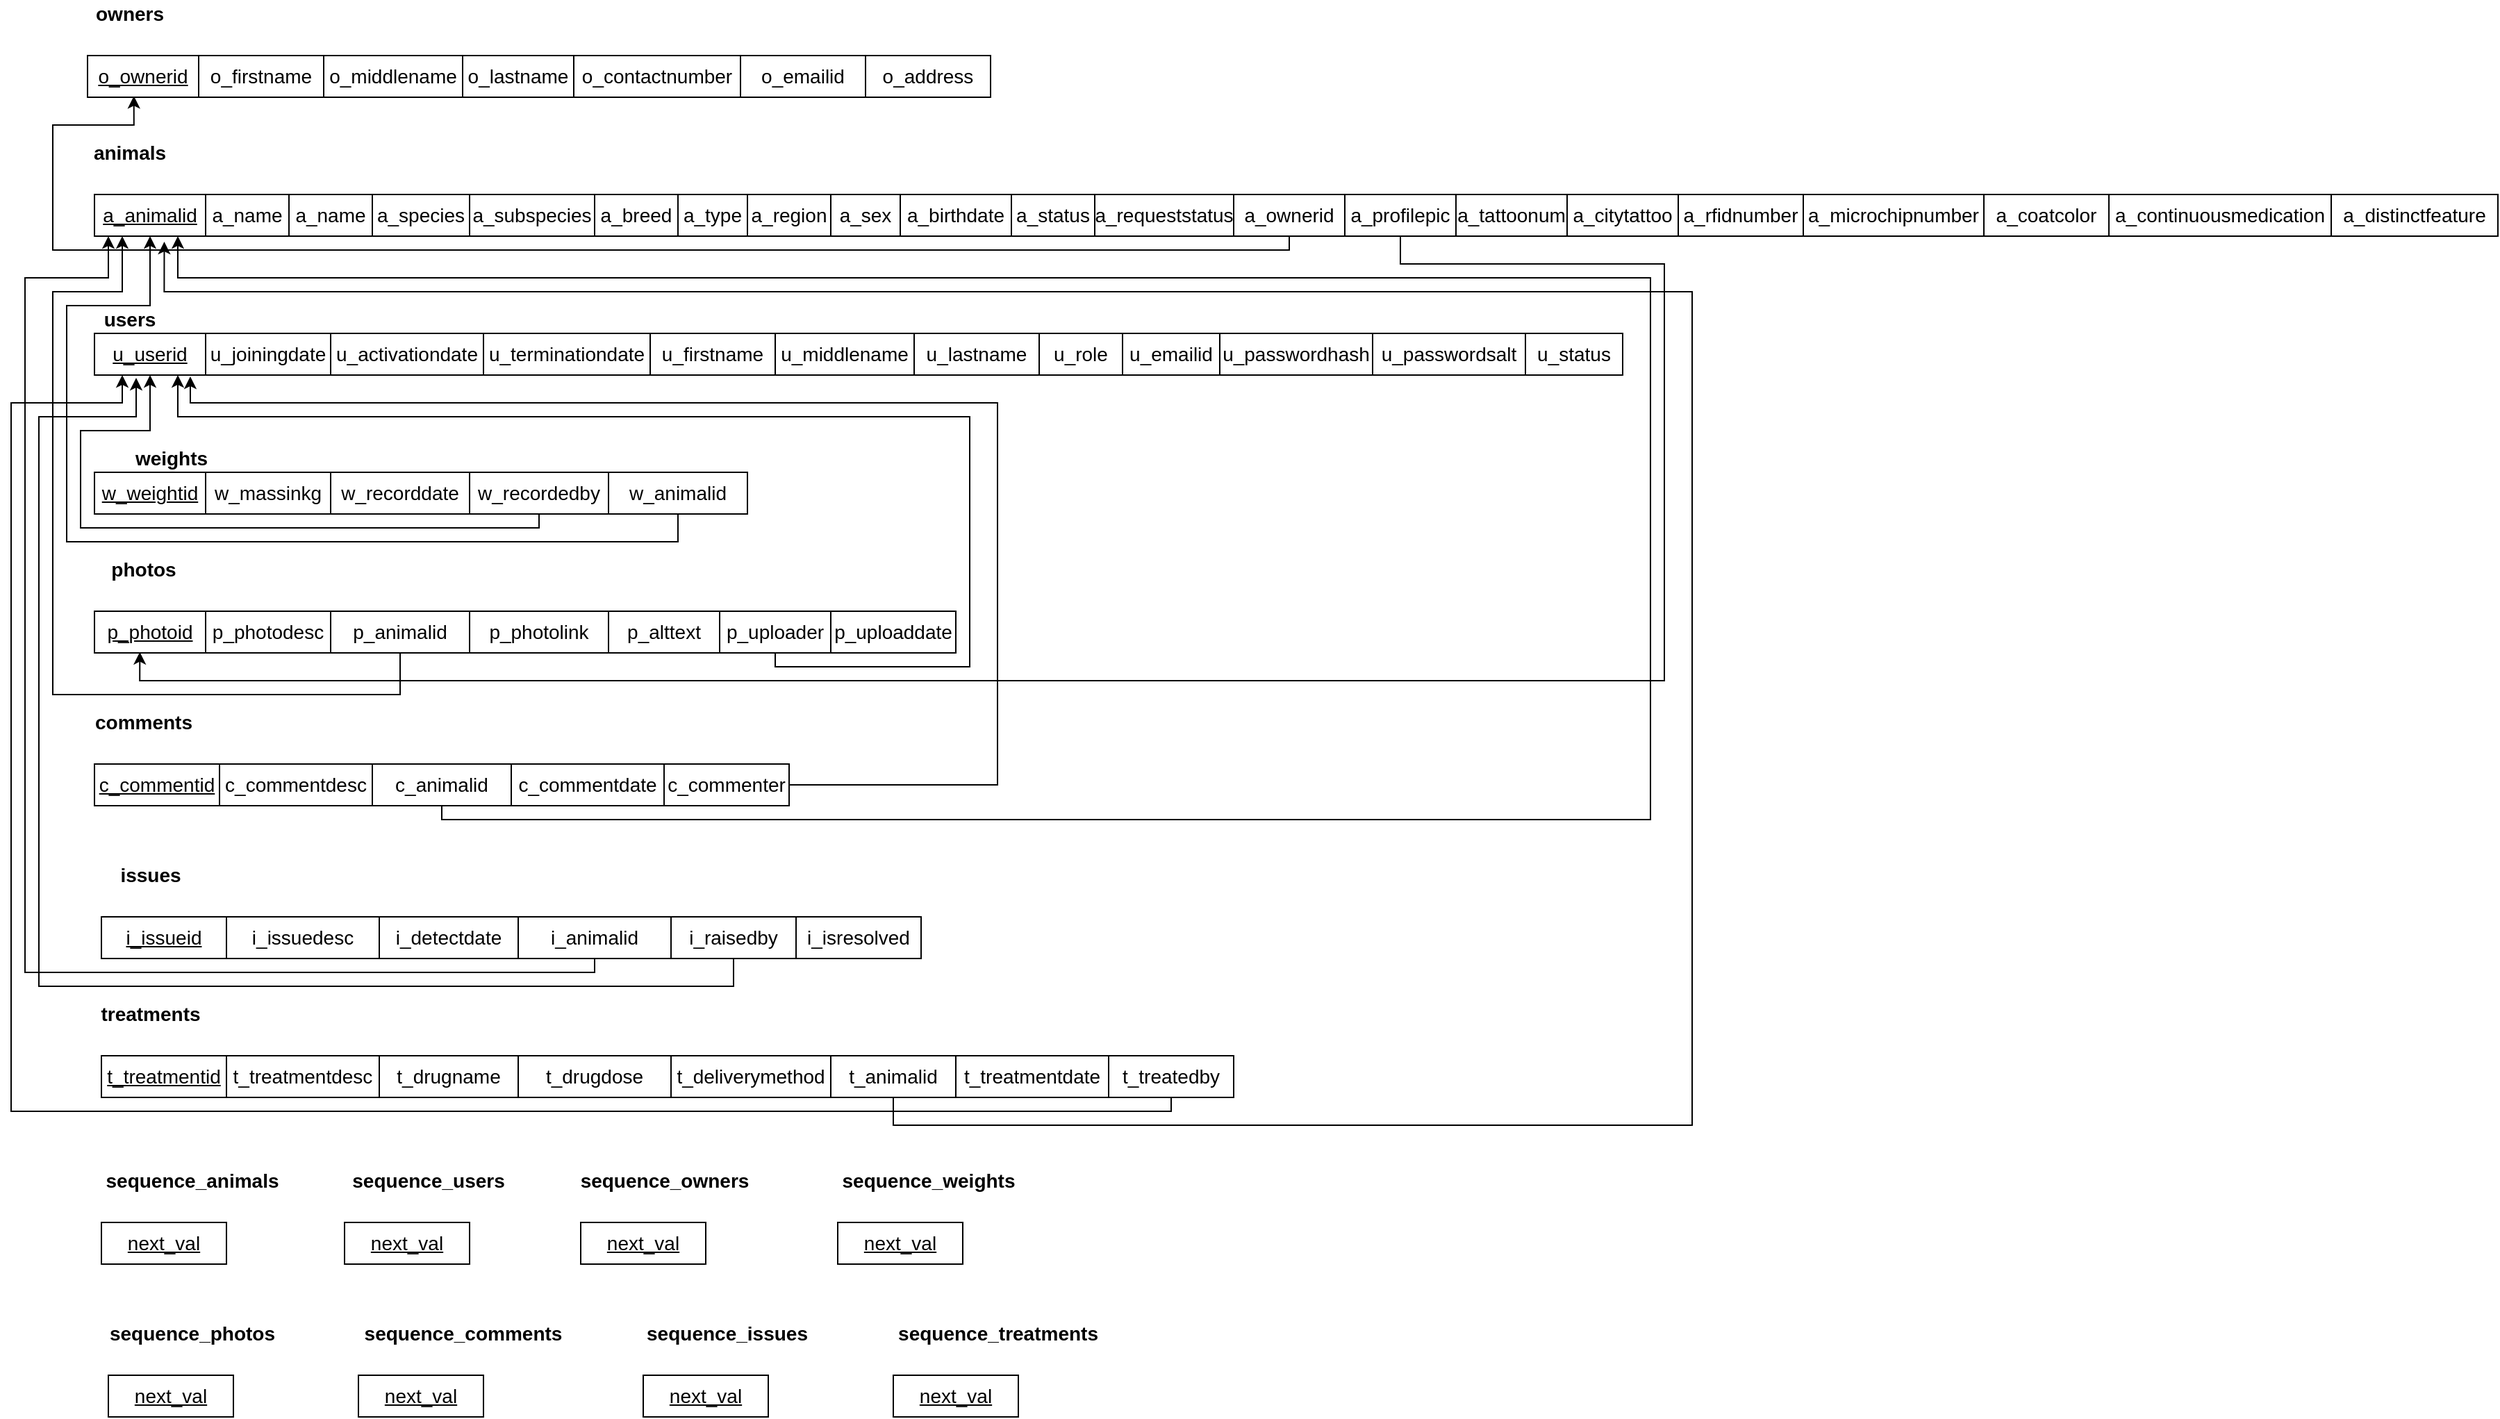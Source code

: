 <mxfile version="15.9.4" type="device"><diagram id="aMkNGtBz9c7kspQ_tw_E" name="Page-1"><mxGraphModel dx="968" dy="498" grid="1" gridSize="10" guides="1" tooltips="1" connect="1" arrows="1" fold="1" page="1" pageScale="1" pageWidth="850" pageHeight="1100" math="0" shadow="0"><root><mxCell id="0"/><mxCell id="1" parent="0"/><mxCell id="tJ657r0F_-U6B6pjTbUz-1" value="&lt;b&gt;&lt;font style=&quot;font-size: 14px&quot;&gt;animals&lt;/font&gt;&lt;/b&gt;" style="text;html=1;align=center;verticalAlign=middle;resizable=0;points=[];autosize=1;strokeColor=none;fillColor=none;" vertex="1" parent="1"><mxGeometry x="60" y="150" width="70" height="20" as="geometry"/></mxCell><mxCell id="tJ657r0F_-U6B6pjTbUz-2" value="&lt;u&gt;a_animalid&lt;/u&gt;" style="rounded=0;whiteSpace=wrap;html=1;fontSize=14;" vertex="1" parent="1"><mxGeometry x="70" y="190" width="80" height="30" as="geometry"/></mxCell><mxCell id="tJ657r0F_-U6B6pjTbUz-3" value="a_name" style="rounded=0;whiteSpace=wrap;html=1;fontSize=14;" vertex="1" parent="1"><mxGeometry x="150" y="190" width="60" height="30" as="geometry"/></mxCell><mxCell id="tJ657r0F_-U6B6pjTbUz-4" value="a_name" style="rounded=0;whiteSpace=wrap;html=1;fontSize=14;" vertex="1" parent="1"><mxGeometry x="210" y="190" width="60" height="30" as="geometry"/></mxCell><mxCell id="tJ657r0F_-U6B6pjTbUz-5" value="a_species" style="rounded=0;whiteSpace=wrap;html=1;fontSize=14;" vertex="1" parent="1"><mxGeometry x="270" y="190" width="70" height="30" as="geometry"/></mxCell><mxCell id="tJ657r0F_-U6B6pjTbUz-6" value="a_subspecies" style="rounded=0;whiteSpace=wrap;html=1;fontSize=14;" vertex="1" parent="1"><mxGeometry x="340" y="190" width="90" height="30" as="geometry"/></mxCell><mxCell id="tJ657r0F_-U6B6pjTbUz-7" value="a_breed" style="rounded=0;whiteSpace=wrap;html=1;fontSize=14;" vertex="1" parent="1"><mxGeometry x="430" y="190" width="60" height="30" as="geometry"/></mxCell><mxCell id="tJ657r0F_-U6B6pjTbUz-8" value="a_type" style="rounded=0;whiteSpace=wrap;html=1;fontSize=14;" vertex="1" parent="1"><mxGeometry x="490" y="190" width="50" height="30" as="geometry"/></mxCell><mxCell id="tJ657r0F_-U6B6pjTbUz-9" value="a_region" style="rounded=0;whiteSpace=wrap;html=1;fontSize=14;" vertex="1" parent="1"><mxGeometry x="540" y="190" width="60" height="30" as="geometry"/></mxCell><mxCell id="tJ657r0F_-U6B6pjTbUz-11" value="a_sex" style="rounded=0;whiteSpace=wrap;html=1;fontSize=14;" vertex="1" parent="1"><mxGeometry x="600" y="190" width="50" height="30" as="geometry"/></mxCell><mxCell id="tJ657r0F_-U6B6pjTbUz-12" value="a_birthdate" style="rounded=0;whiteSpace=wrap;html=1;fontSize=14;" vertex="1" parent="1"><mxGeometry x="650" y="190" width="80" height="30" as="geometry"/></mxCell><mxCell id="tJ657r0F_-U6B6pjTbUz-13" value="a_status" style="rounded=0;whiteSpace=wrap;html=1;fontSize=14;" vertex="1" parent="1"><mxGeometry x="730" y="190" width="60" height="30" as="geometry"/></mxCell><mxCell id="tJ657r0F_-U6B6pjTbUz-14" value="a_requeststatus" style="rounded=0;whiteSpace=wrap;html=1;fontSize=14;" vertex="1" parent="1"><mxGeometry x="790" y="190" width="100" height="30" as="geometry"/></mxCell><mxCell id="tJ657r0F_-U6B6pjTbUz-115" style="edgeStyle=orthogonalEdgeStyle;rounded=0;orthogonalLoop=1;jettySize=auto;html=1;entryX=0.417;entryY=0.971;entryDx=0;entryDy=0;entryPerimeter=0;fontSize=14;" edge="1" parent="1" source="tJ657r0F_-U6B6pjTbUz-15" target="tJ657r0F_-U6B6pjTbUz-108"><mxGeometry relative="1" as="geometry"><Array as="points"><mxPoint x="930" y="230"/><mxPoint x="40" y="230"/><mxPoint x="40" y="140"/><mxPoint x="98" y="140"/></Array></mxGeometry></mxCell><mxCell id="tJ657r0F_-U6B6pjTbUz-15" value="a_ownerid" style="rounded=0;whiteSpace=wrap;html=1;fontSize=14;" vertex="1" parent="1"><mxGeometry x="890" y="190" width="80" height="30" as="geometry"/></mxCell><mxCell id="tJ657r0F_-U6B6pjTbUz-116" style="edgeStyle=orthogonalEdgeStyle;rounded=0;orthogonalLoop=1;jettySize=auto;html=1;entryX=0.408;entryY=0.978;entryDx=0;entryDy=0;entryPerimeter=0;fontSize=14;" edge="1" parent="1" source="tJ657r0F_-U6B6pjTbUz-16" target="tJ657r0F_-U6B6pjTbUz-44"><mxGeometry relative="1" as="geometry"><Array as="points"><mxPoint x="1010" y="240"/><mxPoint x="1200" y="240"/><mxPoint x="1200" y="540"/><mxPoint x="103" y="540"/></Array></mxGeometry></mxCell><mxCell id="tJ657r0F_-U6B6pjTbUz-16" value="a_profilepic" style="rounded=0;whiteSpace=wrap;html=1;fontSize=14;" vertex="1" parent="1"><mxGeometry x="970" y="190" width="80" height="30" as="geometry"/></mxCell><mxCell id="tJ657r0F_-U6B6pjTbUz-17" value="a_tattoonum" style="rounded=0;whiteSpace=wrap;html=1;fontSize=14;" vertex="1" parent="1"><mxGeometry x="1050" y="190" width="80" height="30" as="geometry"/></mxCell><mxCell id="tJ657r0F_-U6B6pjTbUz-18" value="a_citytattoo" style="rounded=0;whiteSpace=wrap;html=1;fontSize=14;" vertex="1" parent="1"><mxGeometry x="1130" y="190" width="80" height="30" as="geometry"/></mxCell><mxCell id="tJ657r0F_-U6B6pjTbUz-19" value="a_rfidnumber" style="rounded=0;whiteSpace=wrap;html=1;fontSize=14;" vertex="1" parent="1"><mxGeometry x="1210" y="190" width="90" height="30" as="geometry"/></mxCell><mxCell id="tJ657r0F_-U6B6pjTbUz-20" value="a_microchipnumber" style="rounded=0;whiteSpace=wrap;html=1;fontSize=14;" vertex="1" parent="1"><mxGeometry x="1300" y="190" width="130" height="30" as="geometry"/></mxCell><mxCell id="tJ657r0F_-U6B6pjTbUz-21" value="a_coatcolor" style="rounded=0;whiteSpace=wrap;html=1;fontSize=14;" vertex="1" parent="1"><mxGeometry x="1430" y="190" width="90" height="30" as="geometry"/></mxCell><mxCell id="tJ657r0F_-U6B6pjTbUz-22" value="a_continuousmedication" style="rounded=0;whiteSpace=wrap;html=1;fontSize=14;" vertex="1" parent="1"><mxGeometry x="1520" y="190" width="160" height="30" as="geometry"/></mxCell><mxCell id="tJ657r0F_-U6B6pjTbUz-23" value="a_distinctfeature" style="rounded=0;whiteSpace=wrap;html=1;fontSize=14;" vertex="1" parent="1"><mxGeometry x="1680" y="190" width="120" height="30" as="geometry"/></mxCell><mxCell id="tJ657r0F_-U6B6pjTbUz-24" value="&lt;b&gt;&lt;font style=&quot;font-size: 14px&quot;&gt;users&lt;/font&gt;&lt;/b&gt;" style="text;html=1;align=center;verticalAlign=middle;resizable=0;points=[];autosize=1;strokeColor=none;fillColor=none;" vertex="1" parent="1"><mxGeometry x="70" y="270" width="50" height="20" as="geometry"/></mxCell><mxCell id="tJ657r0F_-U6B6pjTbUz-25" value="&lt;u&gt;u_userid&lt;/u&gt;" style="rounded=0;whiteSpace=wrap;html=1;fontSize=14;" vertex="1" parent="1"><mxGeometry x="70" y="290" width="80" height="30" as="geometry"/></mxCell><mxCell id="tJ657r0F_-U6B6pjTbUz-26" value="u_joiningdate" style="rounded=0;whiteSpace=wrap;html=1;fontSize=14;" vertex="1" parent="1"><mxGeometry x="150" y="290" width="90" height="30" as="geometry"/></mxCell><mxCell id="tJ657r0F_-U6B6pjTbUz-27" value="u_activationdate" style="rounded=0;whiteSpace=wrap;html=1;fontSize=14;" vertex="1" parent="1"><mxGeometry x="240" y="290" width="110" height="30" as="geometry"/></mxCell><mxCell id="tJ657r0F_-U6B6pjTbUz-28" value="u_terminationdate" style="rounded=0;whiteSpace=wrap;html=1;fontSize=14;" vertex="1" parent="1"><mxGeometry x="350" y="290" width="120" height="30" as="geometry"/></mxCell><mxCell id="tJ657r0F_-U6B6pjTbUz-29" value="u_firstname" style="rounded=0;whiteSpace=wrap;html=1;fontSize=14;" vertex="1" parent="1"><mxGeometry x="470" y="290" width="90" height="30" as="geometry"/></mxCell><mxCell id="tJ657r0F_-U6B6pjTbUz-30" value="u_middlename" style="rounded=0;whiteSpace=wrap;html=1;fontSize=14;" vertex="1" parent="1"><mxGeometry x="560" y="290" width="100" height="30" as="geometry"/></mxCell><mxCell id="tJ657r0F_-U6B6pjTbUz-32" value="u_lastname" style="rounded=0;whiteSpace=wrap;html=1;fontSize=14;" vertex="1" parent="1"><mxGeometry x="660" y="290" width="90" height="30" as="geometry"/></mxCell><mxCell id="tJ657r0F_-U6B6pjTbUz-33" value="u_role" style="rounded=0;whiteSpace=wrap;html=1;fontSize=14;" vertex="1" parent="1"><mxGeometry x="750" y="290" width="60" height="30" as="geometry"/></mxCell><mxCell id="tJ657r0F_-U6B6pjTbUz-34" value="u_emailid" style="rounded=0;whiteSpace=wrap;html=1;fontSize=14;" vertex="1" parent="1"><mxGeometry x="810" y="290" width="70" height="30" as="geometry"/></mxCell><mxCell id="tJ657r0F_-U6B6pjTbUz-35" value="u_passwordhash" style="rounded=0;whiteSpace=wrap;html=1;fontSize=14;" vertex="1" parent="1"><mxGeometry x="880" y="290" width="110" height="30" as="geometry"/></mxCell><mxCell id="tJ657r0F_-U6B6pjTbUz-36" value="u_passwordsalt" style="rounded=0;whiteSpace=wrap;html=1;fontSize=14;" vertex="1" parent="1"><mxGeometry x="990" y="290" width="110" height="30" as="geometry"/></mxCell><mxCell id="tJ657r0F_-U6B6pjTbUz-37" value="u_status" style="rounded=0;whiteSpace=wrap;html=1;fontSize=14;" vertex="1" parent="1"><mxGeometry x="1100" y="290" width="70" height="30" as="geometry"/></mxCell><mxCell id="tJ657r0F_-U6B6pjTbUz-38" value="&lt;b&gt;&lt;font style=&quot;font-size: 14px&quot;&gt;weights&lt;/font&gt;&lt;/b&gt;" style="text;html=1;align=center;verticalAlign=middle;resizable=0;points=[];autosize=1;strokeColor=none;fillColor=none;" vertex="1" parent="1"><mxGeometry x="90" y="370" width="70" height="20" as="geometry"/></mxCell><mxCell id="tJ657r0F_-U6B6pjTbUz-39" value="&lt;u&gt;w_weightid&lt;/u&gt;" style="rounded=0;whiteSpace=wrap;html=1;fontSize=14;" vertex="1" parent="1"><mxGeometry x="70" y="390" width="80" height="30" as="geometry"/></mxCell><mxCell id="tJ657r0F_-U6B6pjTbUz-40" value="w_massinkg" style="rounded=0;whiteSpace=wrap;html=1;fontSize=14;" vertex="1" parent="1"><mxGeometry x="150" y="390" width="90" height="30" as="geometry"/></mxCell><mxCell id="tJ657r0F_-U6B6pjTbUz-41" value="w_recorddate" style="rounded=0;whiteSpace=wrap;html=1;fontSize=14;" vertex="1" parent="1"><mxGeometry x="240" y="390" width="100" height="30" as="geometry"/></mxCell><mxCell id="tJ657r0F_-U6B6pjTbUz-118" style="edgeStyle=orthogonalEdgeStyle;rounded=0;orthogonalLoop=1;jettySize=auto;html=1;entryX=0.5;entryY=1;entryDx=0;entryDy=0;fontSize=14;" edge="1" parent="1" source="tJ657r0F_-U6B6pjTbUz-42" target="tJ657r0F_-U6B6pjTbUz-25"><mxGeometry relative="1" as="geometry"><Array as="points"><mxPoint x="390" y="430"/><mxPoint x="60" y="430"/><mxPoint x="60" y="360"/><mxPoint x="110" y="360"/></Array></mxGeometry></mxCell><mxCell id="tJ657r0F_-U6B6pjTbUz-42" value="w_recordedby" style="rounded=0;whiteSpace=wrap;html=1;fontSize=14;" vertex="1" parent="1"><mxGeometry x="340" y="390" width="100" height="30" as="geometry"/></mxCell><mxCell id="tJ657r0F_-U6B6pjTbUz-117" style="edgeStyle=orthogonalEdgeStyle;rounded=0;orthogonalLoop=1;jettySize=auto;html=1;entryX=0.5;entryY=1;entryDx=0;entryDy=0;fontSize=14;" edge="1" parent="1" source="tJ657r0F_-U6B6pjTbUz-43" target="tJ657r0F_-U6B6pjTbUz-2"><mxGeometry relative="1" as="geometry"><Array as="points"><mxPoint x="490" y="440"/><mxPoint x="50" y="440"/><mxPoint x="50" y="270"/><mxPoint x="110" y="270"/></Array></mxGeometry></mxCell><mxCell id="tJ657r0F_-U6B6pjTbUz-43" value="w_animalid" style="rounded=0;whiteSpace=wrap;html=1;fontSize=14;" vertex="1" parent="1"><mxGeometry x="440" y="390" width="100" height="30" as="geometry"/></mxCell><mxCell id="tJ657r0F_-U6B6pjTbUz-44" value="&lt;u&gt;p_photoid&lt;/u&gt;" style="rounded=0;whiteSpace=wrap;html=1;fontSize=14;" vertex="1" parent="1"><mxGeometry x="70" y="490" width="80" height="30" as="geometry"/></mxCell><mxCell id="tJ657r0F_-U6B6pjTbUz-45" value="p_photodesc" style="rounded=0;whiteSpace=wrap;html=1;fontSize=14;" vertex="1" parent="1"><mxGeometry x="150" y="490" width="90" height="30" as="geometry"/></mxCell><mxCell id="tJ657r0F_-U6B6pjTbUz-120" style="edgeStyle=orthogonalEdgeStyle;rounded=0;orthogonalLoop=1;jettySize=auto;html=1;entryX=0.25;entryY=1;entryDx=0;entryDy=0;fontSize=14;" edge="1" parent="1" source="tJ657r0F_-U6B6pjTbUz-46" target="tJ657r0F_-U6B6pjTbUz-2"><mxGeometry relative="1" as="geometry"><Array as="points"><mxPoint x="290" y="550"/><mxPoint x="40" y="550"/><mxPoint x="40" y="260"/><mxPoint x="90" y="260"/></Array></mxGeometry></mxCell><mxCell id="tJ657r0F_-U6B6pjTbUz-46" value="p_animalid" style="rounded=0;whiteSpace=wrap;html=1;fontSize=14;" vertex="1" parent="1"><mxGeometry x="240" y="490" width="100" height="30" as="geometry"/></mxCell><mxCell id="tJ657r0F_-U6B6pjTbUz-47" value="p_photolink" style="rounded=0;whiteSpace=wrap;html=1;fontSize=14;" vertex="1" parent="1"><mxGeometry x="340" y="490" width="100" height="30" as="geometry"/></mxCell><mxCell id="tJ657r0F_-U6B6pjTbUz-48" value="p_alttext" style="rounded=0;whiteSpace=wrap;html=1;fontSize=14;" vertex="1" parent="1"><mxGeometry x="440" y="490" width="80" height="30" as="geometry"/></mxCell><mxCell id="tJ657r0F_-U6B6pjTbUz-49" value="&lt;b&gt;&lt;font style=&quot;font-size: 14px&quot;&gt;photos&lt;/font&gt;&lt;/b&gt;" style="text;html=1;align=center;verticalAlign=middle;resizable=0;points=[];autosize=1;strokeColor=none;fillColor=none;" vertex="1" parent="1"><mxGeometry x="75" y="450" width="60" height="20" as="geometry"/></mxCell><mxCell id="tJ657r0F_-U6B6pjTbUz-121" style="edgeStyle=orthogonalEdgeStyle;rounded=0;orthogonalLoop=1;jettySize=auto;html=1;entryX=0.75;entryY=1;entryDx=0;entryDy=0;fontSize=14;" edge="1" parent="1" source="tJ657r0F_-U6B6pjTbUz-50" target="tJ657r0F_-U6B6pjTbUz-25"><mxGeometry relative="1" as="geometry"><Array as="points"><mxPoint x="560" y="530"/><mxPoint x="700" y="530"/><mxPoint x="700" y="350"/><mxPoint x="130" y="350"/></Array></mxGeometry></mxCell><mxCell id="tJ657r0F_-U6B6pjTbUz-50" value="p_uploader" style="rounded=0;whiteSpace=wrap;html=1;fontSize=14;" vertex="1" parent="1"><mxGeometry x="520" y="490" width="80" height="30" as="geometry"/></mxCell><mxCell id="tJ657r0F_-U6B6pjTbUz-51" value="p_uploaddate" style="rounded=0;whiteSpace=wrap;html=1;fontSize=14;" vertex="1" parent="1"><mxGeometry x="600" y="490" width="90" height="30" as="geometry"/></mxCell><mxCell id="tJ657r0F_-U6B6pjTbUz-52" value="&lt;u&gt;c_commentid&lt;/u&gt;" style="rounded=0;whiteSpace=wrap;html=1;fontSize=14;" vertex="1" parent="1"><mxGeometry x="70" y="600" width="90" height="30" as="geometry"/></mxCell><mxCell id="tJ657r0F_-U6B6pjTbUz-53" value="c_commentdesc" style="rounded=0;whiteSpace=wrap;html=1;fontSize=14;" vertex="1" parent="1"><mxGeometry x="160" y="600" width="110" height="30" as="geometry"/></mxCell><mxCell id="tJ657r0F_-U6B6pjTbUz-123" style="edgeStyle=orthogonalEdgeStyle;rounded=0;orthogonalLoop=1;jettySize=auto;html=1;entryX=0.75;entryY=1;entryDx=0;entryDy=0;fontSize=14;" edge="1" parent="1" source="tJ657r0F_-U6B6pjTbUz-54" target="tJ657r0F_-U6B6pjTbUz-2"><mxGeometry relative="1" as="geometry"><Array as="points"><mxPoint x="320" y="640"/><mxPoint x="1190" y="640"/><mxPoint x="1190" y="250"/><mxPoint x="130" y="250"/></Array></mxGeometry></mxCell><mxCell id="tJ657r0F_-U6B6pjTbUz-54" value="c_animalid" style="rounded=0;whiteSpace=wrap;html=1;fontSize=14;" vertex="1" parent="1"><mxGeometry x="270" y="600" width="100" height="30" as="geometry"/></mxCell><mxCell id="tJ657r0F_-U6B6pjTbUz-55" value="c_commentdate" style="rounded=0;whiteSpace=wrap;html=1;fontSize=14;" vertex="1" parent="1"><mxGeometry x="370" y="600" width="110" height="30" as="geometry"/></mxCell><mxCell id="tJ657r0F_-U6B6pjTbUz-122" style="edgeStyle=orthogonalEdgeStyle;rounded=0;orthogonalLoop=1;jettySize=auto;html=1;entryX=0.862;entryY=1.034;entryDx=0;entryDy=0;entryPerimeter=0;fontSize=14;" edge="1" parent="1" source="tJ657r0F_-U6B6pjTbUz-56" target="tJ657r0F_-U6B6pjTbUz-25"><mxGeometry relative="1" as="geometry"><Array as="points"><mxPoint x="720" y="615"/><mxPoint x="720" y="340"/><mxPoint x="139" y="340"/></Array></mxGeometry></mxCell><mxCell id="tJ657r0F_-U6B6pjTbUz-56" value="c_commenter" style="rounded=0;whiteSpace=wrap;html=1;fontSize=14;" vertex="1" parent="1"><mxGeometry x="480" y="600" width="90" height="30" as="geometry"/></mxCell><mxCell id="tJ657r0F_-U6B6pjTbUz-57" value="&lt;b&gt;&lt;font style=&quot;font-size: 14px&quot;&gt;comments&lt;/font&gt;&lt;/b&gt;" style="text;html=1;align=center;verticalAlign=middle;resizable=0;points=[];autosize=1;strokeColor=none;fillColor=none;" vertex="1" parent="1"><mxGeometry x="60" y="560" width="90" height="20" as="geometry"/></mxCell><mxCell id="tJ657r0F_-U6B6pjTbUz-60" value="&lt;u&gt;i_issueid&lt;/u&gt;" style="rounded=0;whiteSpace=wrap;html=1;fontSize=14;" vertex="1" parent="1"><mxGeometry x="75" y="710" width="90" height="30" as="geometry"/></mxCell><mxCell id="tJ657r0F_-U6B6pjTbUz-61" value="i_issuedesc" style="rounded=0;whiteSpace=wrap;html=1;fontSize=14;" vertex="1" parent="1"><mxGeometry x="165" y="710" width="110" height="30" as="geometry"/></mxCell><mxCell id="tJ657r0F_-U6B6pjTbUz-62" value="i_detectdate" style="rounded=0;whiteSpace=wrap;html=1;fontSize=14;" vertex="1" parent="1"><mxGeometry x="275" y="710" width="100" height="30" as="geometry"/></mxCell><mxCell id="tJ657r0F_-U6B6pjTbUz-125" style="edgeStyle=orthogonalEdgeStyle;rounded=0;orthogonalLoop=1;jettySize=auto;html=1;entryX=0.125;entryY=1;entryDx=0;entryDy=0;entryPerimeter=0;fontSize=14;" edge="1" parent="1" source="tJ657r0F_-U6B6pjTbUz-63" target="tJ657r0F_-U6B6pjTbUz-2"><mxGeometry relative="1" as="geometry"><Array as="points"><mxPoint x="430" y="750"/><mxPoint x="20" y="750"/><mxPoint x="20" y="250"/><mxPoint x="80" y="250"/></Array></mxGeometry></mxCell><mxCell id="tJ657r0F_-U6B6pjTbUz-63" value="i_animalid" style="rounded=0;whiteSpace=wrap;html=1;fontSize=14;" vertex="1" parent="1"><mxGeometry x="375" y="710" width="110" height="30" as="geometry"/></mxCell><mxCell id="tJ657r0F_-U6B6pjTbUz-124" style="edgeStyle=orthogonalEdgeStyle;rounded=0;orthogonalLoop=1;jettySize=auto;html=1;fontSize=14;" edge="1" parent="1" source="tJ657r0F_-U6B6pjTbUz-64"><mxGeometry relative="1" as="geometry"><mxPoint x="100" y="322" as="targetPoint"/><Array as="points"><mxPoint x="530" y="760"/><mxPoint x="30" y="760"/><mxPoint x="30" y="350"/><mxPoint x="100" y="350"/><mxPoint x="100" y="322"/></Array></mxGeometry></mxCell><mxCell id="tJ657r0F_-U6B6pjTbUz-64" value="i_raisedby" style="rounded=0;whiteSpace=wrap;html=1;fontSize=14;" vertex="1" parent="1"><mxGeometry x="485" y="710" width="90" height="30" as="geometry"/></mxCell><mxCell id="tJ657r0F_-U6B6pjTbUz-65" value="&lt;b&gt;&lt;font style=&quot;font-size: 14px&quot;&gt;issues&lt;/font&gt;&lt;/b&gt;" style="text;html=1;align=center;verticalAlign=middle;resizable=0;points=[];autosize=1;strokeColor=none;fillColor=none;" vertex="1" parent="1"><mxGeometry x="80" y="670" width="60" height="20" as="geometry"/></mxCell><mxCell id="tJ657r0F_-U6B6pjTbUz-66" value="i_isresolved" style="rounded=0;whiteSpace=wrap;html=1;fontSize=14;" vertex="1" parent="1"><mxGeometry x="575" y="710" width="90" height="30" as="geometry"/></mxCell><mxCell id="tJ657r0F_-U6B6pjTbUz-67" value="&lt;u&gt;t_treatmentid&lt;/u&gt;" style="rounded=0;whiteSpace=wrap;html=1;fontSize=14;" vertex="1" parent="1"><mxGeometry x="75" y="810" width="90" height="30" as="geometry"/></mxCell><mxCell id="tJ657r0F_-U6B6pjTbUz-68" value="t_treatmentdesc" style="rounded=0;whiteSpace=wrap;html=1;fontSize=14;" vertex="1" parent="1"><mxGeometry x="165" y="810" width="110" height="30" as="geometry"/></mxCell><mxCell id="tJ657r0F_-U6B6pjTbUz-69" value="t_drugname" style="rounded=0;whiteSpace=wrap;html=1;fontSize=14;" vertex="1" parent="1"><mxGeometry x="275" y="810" width="100" height="30" as="geometry"/></mxCell><mxCell id="tJ657r0F_-U6B6pjTbUz-70" value="t_drugdose" style="rounded=0;whiteSpace=wrap;html=1;fontSize=14;" vertex="1" parent="1"><mxGeometry x="375" y="810" width="110" height="30" as="geometry"/></mxCell><mxCell id="tJ657r0F_-U6B6pjTbUz-71" value="t_deliverymethod" style="rounded=0;whiteSpace=wrap;html=1;fontSize=14;" vertex="1" parent="1"><mxGeometry x="485" y="810" width="115" height="30" as="geometry"/></mxCell><mxCell id="tJ657r0F_-U6B6pjTbUz-72" value="&lt;b&gt;&lt;font style=&quot;font-size: 14px&quot;&gt;treatments&lt;/font&gt;&lt;/b&gt;" style="text;html=1;align=center;verticalAlign=middle;resizable=0;points=[];autosize=1;strokeColor=none;fillColor=none;" vertex="1" parent="1"><mxGeometry x="65" y="770" width="90" height="20" as="geometry"/></mxCell><mxCell id="tJ657r0F_-U6B6pjTbUz-126" style="edgeStyle=orthogonalEdgeStyle;rounded=0;orthogonalLoop=1;jettySize=auto;html=1;entryX=0.628;entryY=1.134;entryDx=0;entryDy=0;entryPerimeter=0;fontSize=14;" edge="1" parent="1" source="tJ657r0F_-U6B6pjTbUz-73" target="tJ657r0F_-U6B6pjTbUz-2"><mxGeometry relative="1" as="geometry"><Array as="points"><mxPoint x="645" y="860"/><mxPoint x="1220" y="860"/><mxPoint x="1220" y="260"/><mxPoint x="120" y="260"/></Array></mxGeometry></mxCell><mxCell id="tJ657r0F_-U6B6pjTbUz-73" value="t_animalid" style="rounded=0;whiteSpace=wrap;html=1;fontSize=14;" vertex="1" parent="1"><mxGeometry x="600" y="810" width="90" height="30" as="geometry"/></mxCell><mxCell id="tJ657r0F_-U6B6pjTbUz-74" value="t_treatmentdate" style="rounded=0;whiteSpace=wrap;html=1;fontSize=14;" vertex="1" parent="1"><mxGeometry x="690" y="810" width="110" height="30" as="geometry"/></mxCell><mxCell id="tJ657r0F_-U6B6pjTbUz-127" style="edgeStyle=orthogonalEdgeStyle;rounded=0;orthogonalLoop=1;jettySize=auto;html=1;entryX=0.25;entryY=1;entryDx=0;entryDy=0;fontSize=14;" edge="1" parent="1" source="tJ657r0F_-U6B6pjTbUz-76" target="tJ657r0F_-U6B6pjTbUz-25"><mxGeometry relative="1" as="geometry"><Array as="points"><mxPoint x="845" y="850"/><mxPoint x="10" y="850"/><mxPoint x="10" y="340"/><mxPoint x="90" y="340"/></Array></mxGeometry></mxCell><mxCell id="tJ657r0F_-U6B6pjTbUz-76" value="t_treatedby" style="rounded=0;whiteSpace=wrap;html=1;fontSize=14;" vertex="1" parent="1"><mxGeometry x="800" y="810" width="90" height="30" as="geometry"/></mxCell><mxCell id="tJ657r0F_-U6B6pjTbUz-77" value="&lt;u&gt;next_val&lt;/u&gt;" style="rounded=0;whiteSpace=wrap;html=1;fontSize=14;" vertex="1" parent="1"><mxGeometry x="75" y="930" width="90" height="30" as="geometry"/></mxCell><mxCell id="tJ657r0F_-U6B6pjTbUz-82" value="&lt;b&gt;&lt;font style=&quot;font-size: 14px&quot;&gt;sequence_animals&lt;/font&gt;&lt;/b&gt;" style="text;html=1;align=center;verticalAlign=middle;resizable=0;points=[];autosize=1;strokeColor=none;fillColor=none;" vertex="1" parent="1"><mxGeometry x="70" y="890" width="140" height="20" as="geometry"/></mxCell><mxCell id="tJ657r0F_-U6B6pjTbUz-86" value="&lt;u&gt;next_val&lt;/u&gt;" style="rounded=0;whiteSpace=wrap;html=1;fontSize=14;" vertex="1" parent="1"><mxGeometry x="250" y="930" width="90" height="30" as="geometry"/></mxCell><mxCell id="tJ657r0F_-U6B6pjTbUz-87" value="&lt;b&gt;&lt;font style=&quot;font-size: 14px&quot;&gt;sequence_users&lt;/font&gt;&lt;/b&gt;" style="text;html=1;align=center;verticalAlign=middle;resizable=0;points=[];autosize=1;strokeColor=none;fillColor=none;" vertex="1" parent="1"><mxGeometry x="245" y="890" width="130" height="20" as="geometry"/></mxCell><mxCell id="tJ657r0F_-U6B6pjTbUz-89" value="&lt;u&gt;next_val&lt;/u&gt;" style="rounded=0;whiteSpace=wrap;html=1;fontSize=14;" vertex="1" parent="1"><mxGeometry x="420" y="930" width="90" height="30" as="geometry"/></mxCell><mxCell id="tJ657r0F_-U6B6pjTbUz-90" value="&lt;b&gt;&lt;font style=&quot;font-size: 14px&quot;&gt;sequence_owners&lt;/font&gt;&lt;/b&gt;" style="text;html=1;align=center;verticalAlign=middle;resizable=0;points=[];autosize=1;strokeColor=none;fillColor=none;" vertex="1" parent="1"><mxGeometry x="410" y="890" width="140" height="20" as="geometry"/></mxCell><mxCell id="tJ657r0F_-U6B6pjTbUz-91" value="&lt;u&gt;next_val&lt;/u&gt;" style="rounded=0;whiteSpace=wrap;html=1;fontSize=14;" vertex="1" parent="1"><mxGeometry x="605" y="930" width="90" height="30" as="geometry"/></mxCell><mxCell id="tJ657r0F_-U6B6pjTbUz-92" value="&lt;b&gt;&lt;font style=&quot;font-size: 14px&quot;&gt;sequence_weights&lt;/font&gt;&lt;/b&gt;" style="text;html=1;align=center;verticalAlign=middle;resizable=0;points=[];autosize=1;strokeColor=none;fillColor=none;" vertex="1" parent="1"><mxGeometry x="600" y="890" width="140" height="20" as="geometry"/></mxCell><mxCell id="tJ657r0F_-U6B6pjTbUz-93" value="&lt;u&gt;next_val&lt;/u&gt;" style="rounded=0;whiteSpace=wrap;html=1;fontSize=14;" vertex="1" parent="1"><mxGeometry x="80" y="1040" width="90" height="30" as="geometry"/></mxCell><mxCell id="tJ657r0F_-U6B6pjTbUz-94" value="&lt;b&gt;&lt;font style=&quot;font-size: 14px&quot;&gt;sequence_photos&lt;/font&gt;&lt;/b&gt;" style="text;html=1;align=center;verticalAlign=middle;resizable=0;points=[];autosize=1;strokeColor=none;fillColor=none;" vertex="1" parent="1"><mxGeometry x="75" y="1000" width="130" height="20" as="geometry"/></mxCell><mxCell id="tJ657r0F_-U6B6pjTbUz-95" value="&lt;u&gt;next_val&lt;/u&gt;" style="rounded=0;whiteSpace=wrap;html=1;fontSize=14;" vertex="1" parent="1"><mxGeometry x="260" y="1040" width="90" height="30" as="geometry"/></mxCell><mxCell id="tJ657r0F_-U6B6pjTbUz-96" value="&lt;b&gt;&lt;font style=&quot;font-size: 14px&quot;&gt;sequence_comments&lt;/font&gt;&lt;/b&gt;" style="text;html=1;align=center;verticalAlign=middle;resizable=0;points=[];autosize=1;strokeColor=none;fillColor=none;" vertex="1" parent="1"><mxGeometry x="255" y="1000" width="160" height="20" as="geometry"/></mxCell><mxCell id="tJ657r0F_-U6B6pjTbUz-97" value="&lt;u&gt;next_val&lt;/u&gt;" style="rounded=0;whiteSpace=wrap;html=1;fontSize=14;" vertex="1" parent="1"><mxGeometry x="465" y="1040" width="90" height="30" as="geometry"/></mxCell><mxCell id="tJ657r0F_-U6B6pjTbUz-98" value="&lt;b&gt;&lt;font style=&quot;font-size: 14px&quot;&gt;sequence_issues&lt;/font&gt;&lt;/b&gt;" style="text;html=1;align=center;verticalAlign=middle;resizable=0;points=[];autosize=1;strokeColor=none;fillColor=none;" vertex="1" parent="1"><mxGeometry x="460" y="1000" width="130" height="20" as="geometry"/></mxCell><mxCell id="tJ657r0F_-U6B6pjTbUz-99" value="&lt;u&gt;next_val&lt;/u&gt;" style="rounded=0;whiteSpace=wrap;html=1;fontSize=14;" vertex="1" parent="1"><mxGeometry x="645" y="1040" width="90" height="30" as="geometry"/></mxCell><mxCell id="tJ657r0F_-U6B6pjTbUz-100" value="&lt;b&gt;&lt;font style=&quot;font-size: 14px&quot;&gt;sequence_treatments&lt;/font&gt;&lt;/b&gt;" style="text;html=1;align=center;verticalAlign=middle;resizable=0;points=[];autosize=1;strokeColor=none;fillColor=none;" vertex="1" parent="1"><mxGeometry x="640" y="1000" width="160" height="20" as="geometry"/></mxCell><mxCell id="tJ657r0F_-U6B6pjTbUz-107" value="&lt;b&gt;&lt;font style=&quot;font-size: 14px&quot;&gt;owners&lt;/font&gt;&lt;/b&gt;" style="text;html=1;align=center;verticalAlign=middle;resizable=0;points=[];autosize=1;strokeColor=none;fillColor=none;" vertex="1" parent="1"><mxGeometry x="65" y="50" width="60" height="20" as="geometry"/></mxCell><mxCell id="tJ657r0F_-U6B6pjTbUz-108" value="&lt;u&gt;o_ownerid&lt;/u&gt;" style="rounded=0;whiteSpace=wrap;html=1;fontSize=14;" vertex="1" parent="1"><mxGeometry x="65" y="90" width="80" height="30" as="geometry"/></mxCell><mxCell id="tJ657r0F_-U6B6pjTbUz-109" value="o_firstname" style="rounded=0;whiteSpace=wrap;html=1;fontSize=14;" vertex="1" parent="1"><mxGeometry x="145" y="90" width="90" height="30" as="geometry"/></mxCell><mxCell id="tJ657r0F_-U6B6pjTbUz-110" value="o_middlename" style="rounded=0;whiteSpace=wrap;html=1;fontSize=14;" vertex="1" parent="1"><mxGeometry x="235" y="90" width="100" height="30" as="geometry"/></mxCell><mxCell id="tJ657r0F_-U6B6pjTbUz-111" value="o_lastname" style="rounded=0;whiteSpace=wrap;html=1;fontSize=14;" vertex="1" parent="1"><mxGeometry x="335" y="90" width="80" height="30" as="geometry"/></mxCell><mxCell id="tJ657r0F_-U6B6pjTbUz-112" value="o_contactnumber" style="rounded=0;whiteSpace=wrap;html=1;fontSize=14;" vertex="1" parent="1"><mxGeometry x="415" y="90" width="120" height="30" as="geometry"/></mxCell><mxCell id="tJ657r0F_-U6B6pjTbUz-113" value="o_emailid" style="rounded=0;whiteSpace=wrap;html=1;fontSize=14;" vertex="1" parent="1"><mxGeometry x="535" y="90" width="90" height="30" as="geometry"/></mxCell><mxCell id="tJ657r0F_-U6B6pjTbUz-114" value="o_address" style="rounded=0;whiteSpace=wrap;html=1;fontSize=14;" vertex="1" parent="1"><mxGeometry x="625" y="90" width="90" height="30" as="geometry"/></mxCell></root></mxGraphModel></diagram></mxfile>